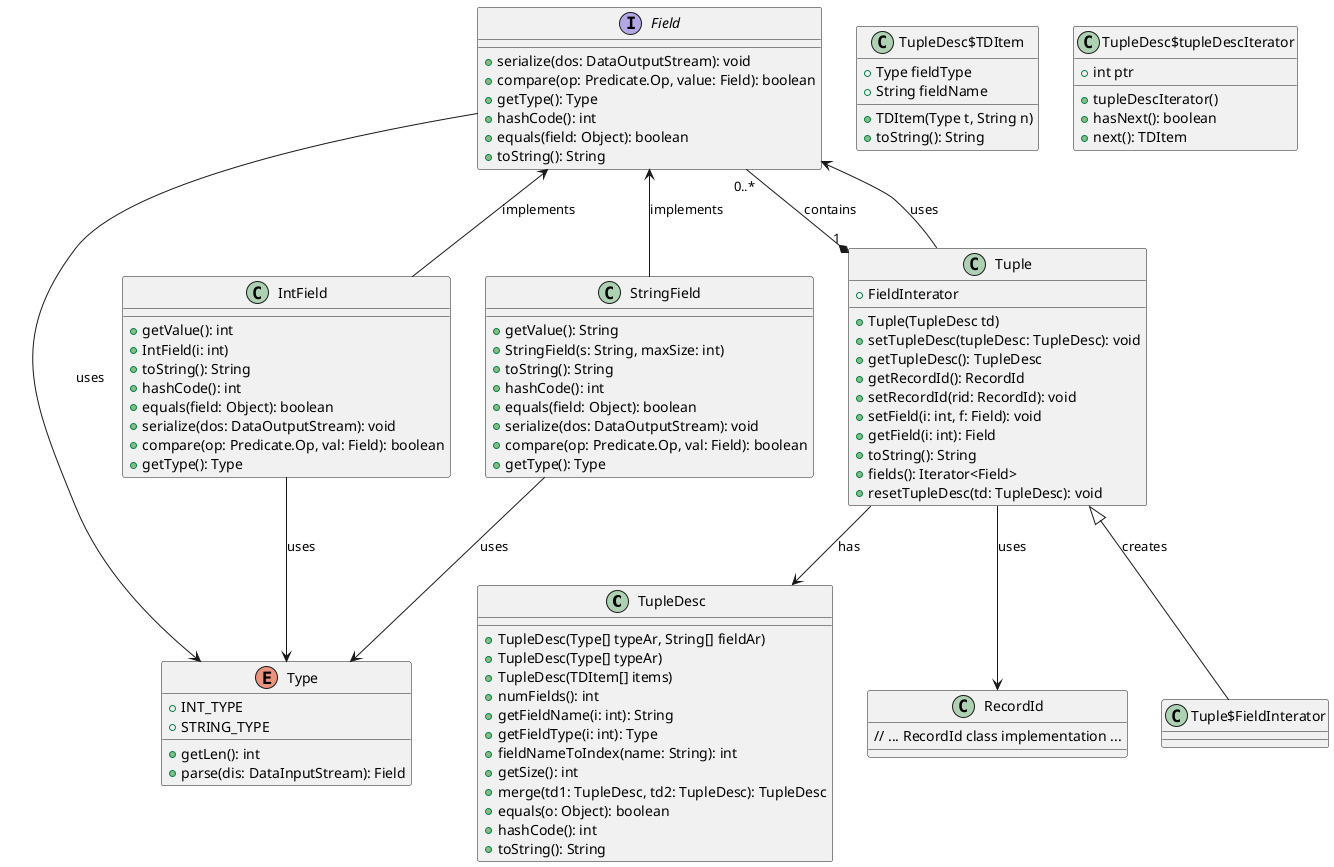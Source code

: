 @startuml
class TupleDesc {
  +TupleDesc(Type[] typeAr, String[] fieldAr)
  +TupleDesc(Type[] typeAr)
  +TupleDesc(TDItem[] items)
  +numFields(): int
  +getFieldName(i: int): String
  +getFieldType(i: int): Type
  +fieldNameToIndex(name: String): int
  +getSize(): int
  +merge(td1: TupleDesc, td2: TupleDesc): TupleDesc
  +equals(o: Object): boolean
  +hashCode(): int
  +toString(): String
}

class TupleDesc$TDItem {
  +Type fieldType
  +String fieldName
  +TDItem(Type t, String n)
  +toString(): String
}

class TupleDesc$tupleDescIterator {
  +int ptr
  +tupleDescIterator()
  +hasNext(): boolean
  +next(): TDItem
}

enum Type {
  +INT_TYPE
  +STRING_TYPE
  +getLen(): int
  +parse(dis: DataInputStream): Field
}

interface Field {
  +serialize(dos: DataOutputStream): void
  +compare(op: Predicate.Op, value: Field): boolean
  +getType(): Type
  +hashCode(): int
  +equals(field: Object): boolean
  +toString(): String
}

class IntField {
  +getValue(): int
  +IntField(i: int)
  +toString(): String
  +hashCode(): int
  +equals(field: Object): boolean
  +serialize(dos: DataOutputStream): void
  +compare(op: Predicate.Op, val: Field): boolean
  +getType(): Type
}

class StringField {
  +getValue(): String
  +StringField(s: String, maxSize: int)
  +toString(): String
  +hashCode(): int
  +equals(field: Object): boolean
  +serialize(dos: DataOutputStream): void
  +compare(op: Predicate.Op, val: Field): boolean
  +getType(): Type
}

class Tuple {
  +Tuple(TupleDesc td)
  +setTupleDesc(tupleDesc: TupleDesc): void
  +getTupleDesc(): TupleDesc
  +getRecordId(): RecordId
  +setRecordId(rid: RecordId): void
  +setField(i: int, f: Field): void
  +getField(i: int): Field
  +toString(): String
  +fields(): Iterator<Field>
  +resetTupleDesc(td: TupleDesc): void
  +FieldInterator
}

class RecordId {
  // ... RecordId class implementation ...
}

Tuple --> TupleDesc : has
Tuple --> RecordId : uses
Tuple --> Field : uses
Field --> Type : uses
IntField --> Type : uses
StringField --> Type : uses
Field <-- IntField : implements
Field <-- StringField : implements
Tuple "1" *-up- "0..*" Field : contains
Tuple <|-down- Tuple$FieldInterator : creates
@enduml
